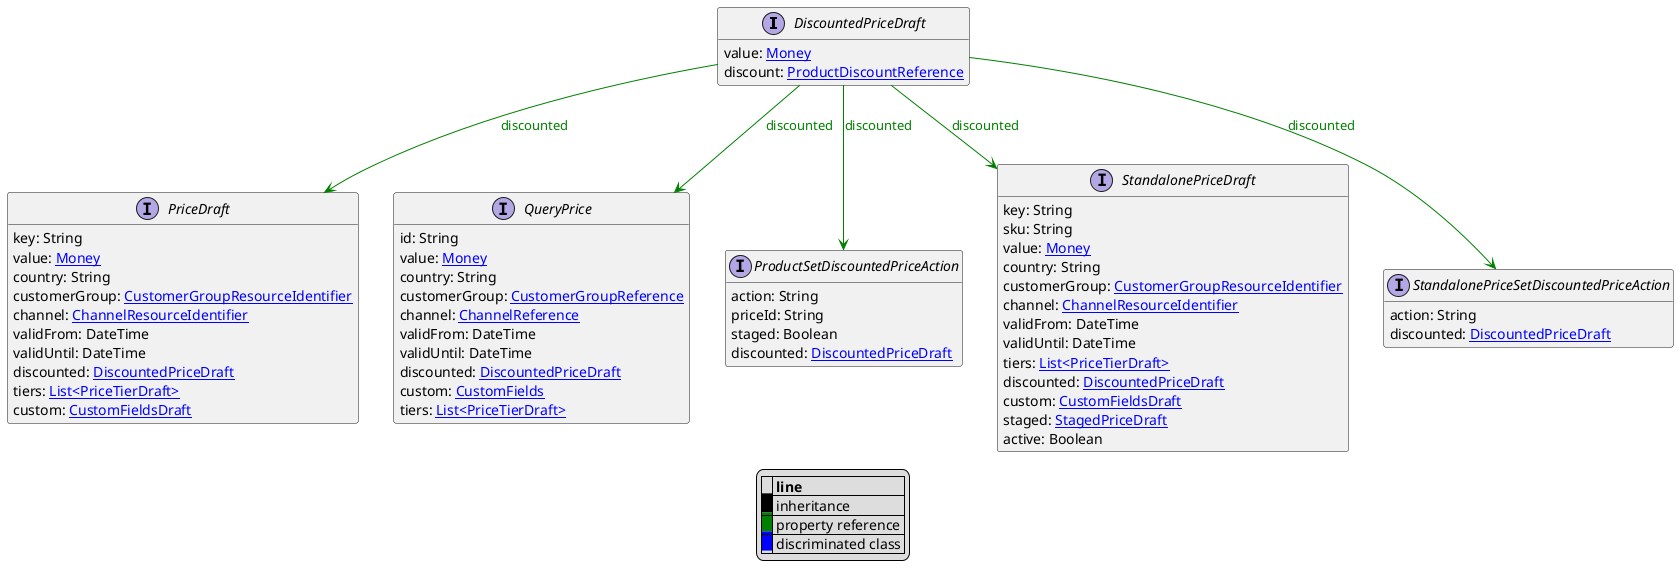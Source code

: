@startuml

hide empty fields
hide empty methods
legend
|= |= line |
|<back:black>   </back>| inheritance |
|<back:green>   </back>| property reference |
|<back:blue>   </back>| discriminated class |
endlegend
interface DiscountedPriceDraft [[DiscountedPriceDraft.svg]]  {
    value: [[Money.svg Money]]
    discount: [[ProductDiscountReference.svg ProductDiscountReference]]
}



interface PriceDraft [[PriceDraft.svg]]  {
    key: String
    value: [[Money.svg Money]]
    country: String
    customerGroup: [[CustomerGroupResourceIdentifier.svg CustomerGroupResourceIdentifier]]
    channel: [[ChannelResourceIdentifier.svg ChannelResourceIdentifier]]
    validFrom: DateTime
    validUntil: DateTime
    discounted: [[DiscountedPriceDraft.svg DiscountedPriceDraft]]
    tiers: [[PriceTierDraft.svg List<PriceTierDraft>]]
    custom: [[CustomFieldsDraft.svg CustomFieldsDraft]]
}
interface QueryPrice [[QueryPrice.svg]]  {
    id: String
    value: [[Money.svg Money]]
    country: String
    customerGroup: [[CustomerGroupReference.svg CustomerGroupReference]]
    channel: [[ChannelReference.svg ChannelReference]]
    validFrom: DateTime
    validUntil: DateTime
    discounted: [[DiscountedPriceDraft.svg DiscountedPriceDraft]]
    custom: [[CustomFields.svg CustomFields]]
    tiers: [[PriceTierDraft.svg List<PriceTierDraft>]]
}
interface ProductSetDiscountedPriceAction [[ProductSetDiscountedPriceAction.svg]]  {
    action: String
    priceId: String
    staged: Boolean
    discounted: [[DiscountedPriceDraft.svg DiscountedPriceDraft]]
}
interface StandalonePriceDraft [[StandalonePriceDraft.svg]]  {
    key: String
    sku: String
    value: [[Money.svg Money]]
    country: String
    customerGroup: [[CustomerGroupResourceIdentifier.svg CustomerGroupResourceIdentifier]]
    channel: [[ChannelResourceIdentifier.svg ChannelResourceIdentifier]]
    validFrom: DateTime
    validUntil: DateTime
    tiers: [[PriceTierDraft.svg List<PriceTierDraft>]]
    discounted: [[DiscountedPriceDraft.svg DiscountedPriceDraft]]
    custom: [[CustomFieldsDraft.svg CustomFieldsDraft]]
    staged: [[StagedPriceDraft.svg StagedPriceDraft]]
    active: Boolean
}
interface StandalonePriceSetDiscountedPriceAction [[StandalonePriceSetDiscountedPriceAction.svg]]  {
    action: String
    discounted: [[DiscountedPriceDraft.svg DiscountedPriceDraft]]
}

DiscountedPriceDraft --> PriceDraft #green;text:green : "discounted"
DiscountedPriceDraft --> QueryPrice #green;text:green : "discounted"
DiscountedPriceDraft --> ProductSetDiscountedPriceAction #green;text:green : "discounted"
DiscountedPriceDraft --> StandalonePriceDraft #green;text:green : "discounted"
DiscountedPriceDraft --> StandalonePriceSetDiscountedPriceAction #green;text:green : "discounted"
@enduml
